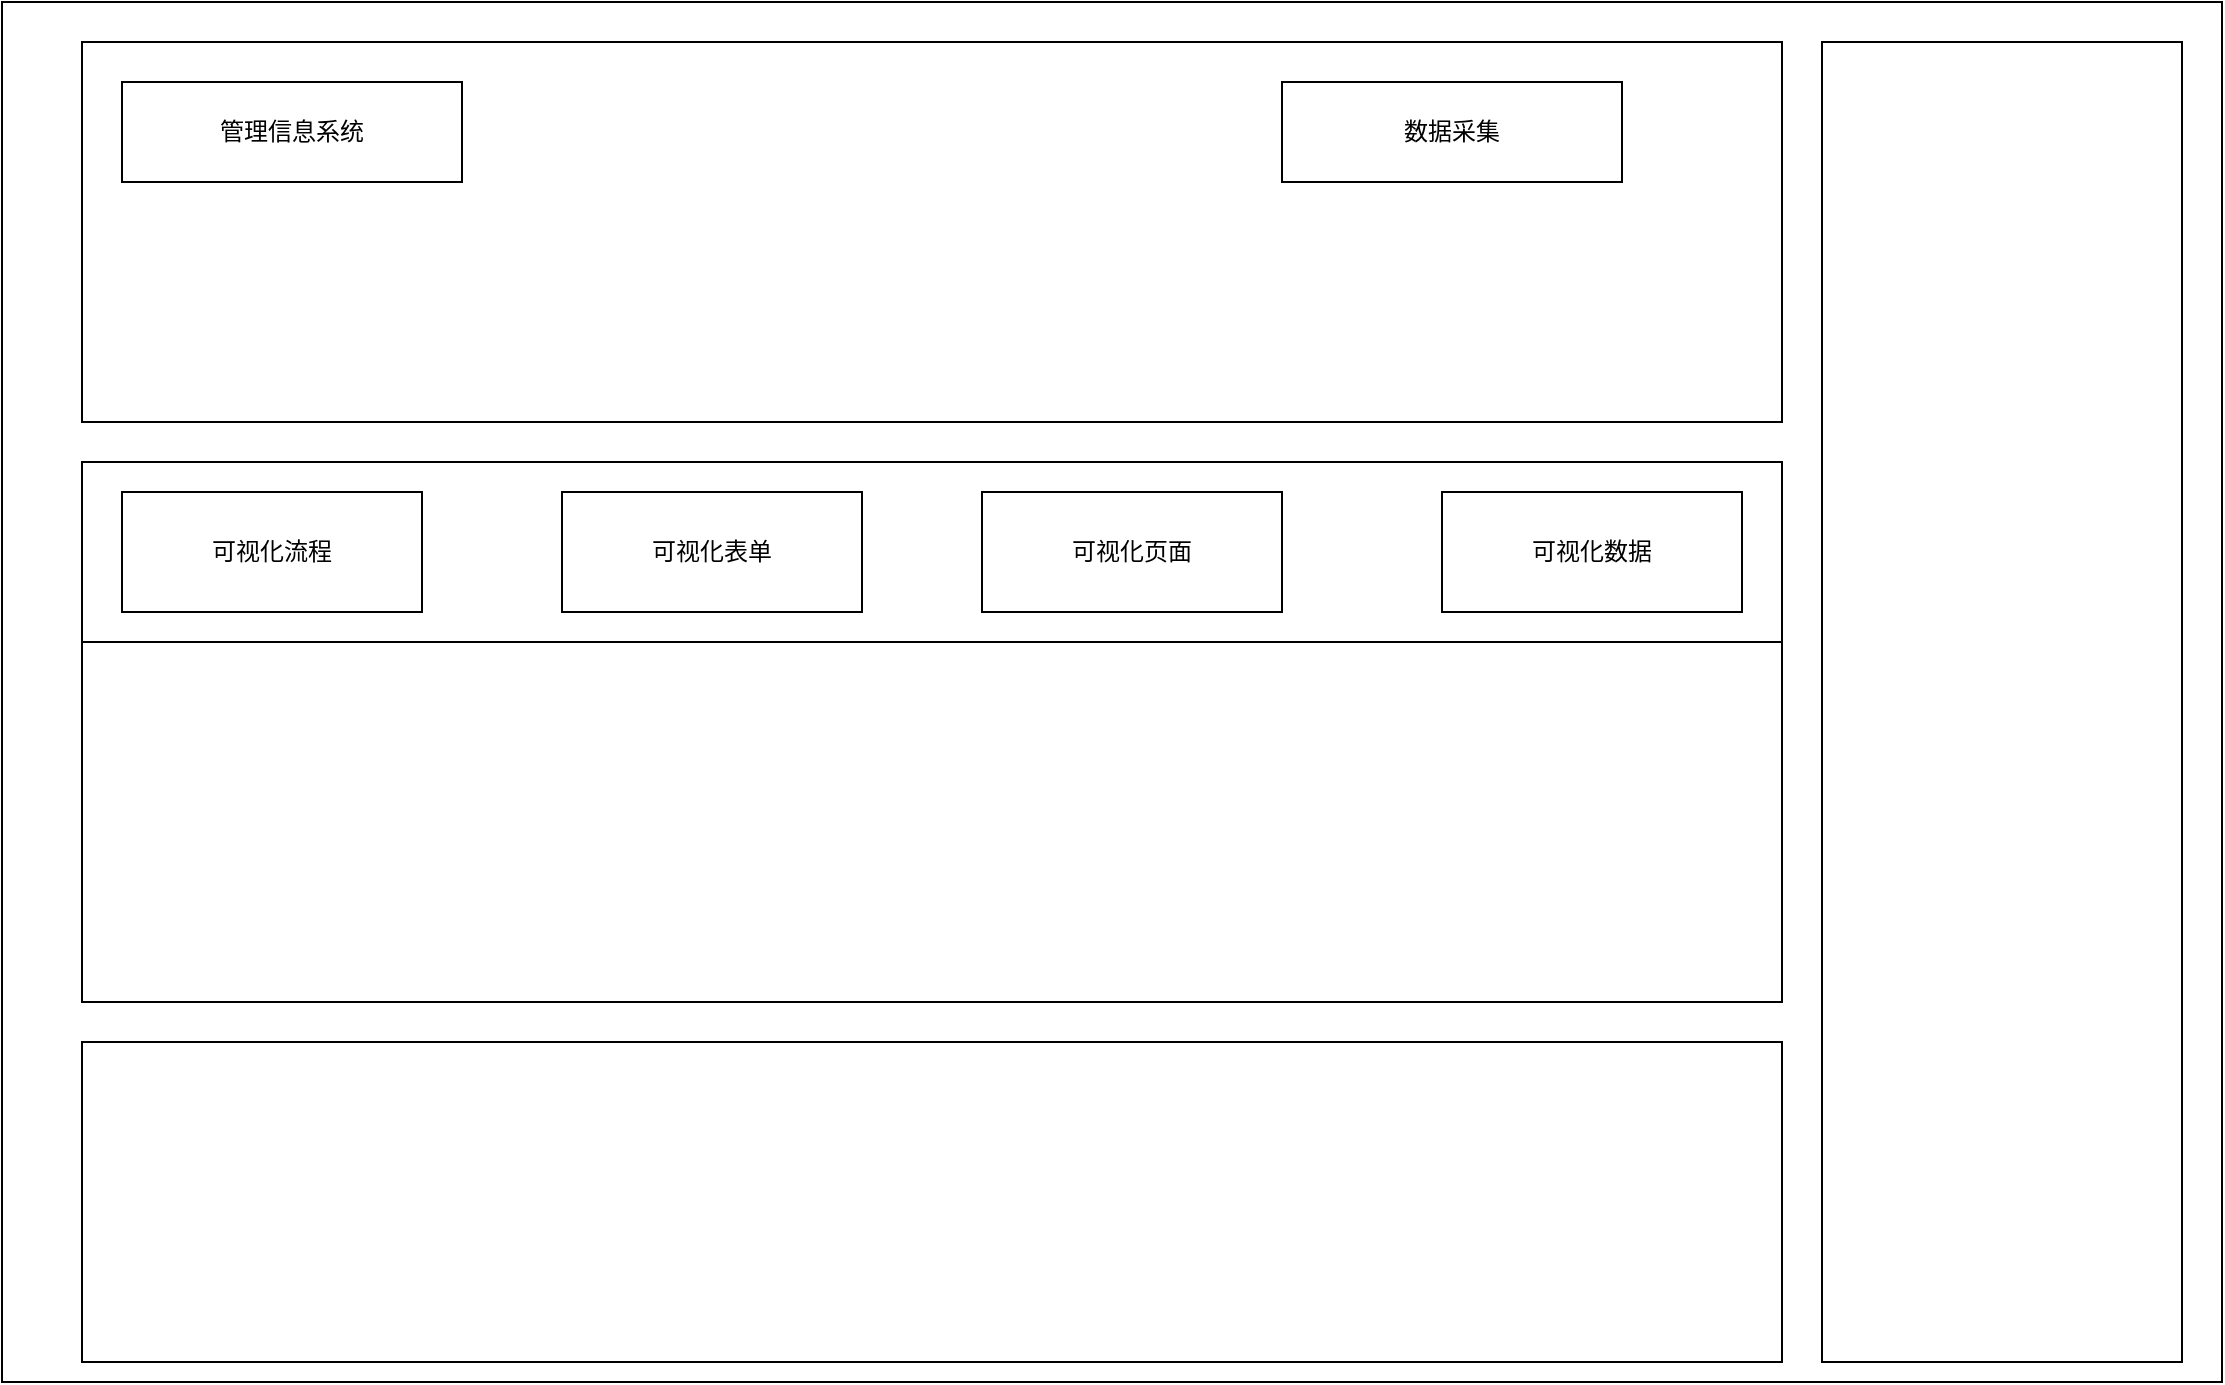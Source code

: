 <mxfile version="24.2.9" type="github">
  <diagram name="第 1 页" id="HGLDyv8BH4dk013UrVIh">
    <mxGraphModel dx="2620" dy="923" grid="1" gridSize="10" guides="1" tooltips="1" connect="1" arrows="1" fold="1" page="1" pageScale="1" pageWidth="827" pageHeight="1169" math="0" shadow="0">
      <root>
        <mxCell id="0" />
        <mxCell id="1" parent="0" />
        <mxCell id="jLknQ4JefzLzpSv0ryhA-1" value="" style="rounded=0;whiteSpace=wrap;html=1;" vertex="1" parent="1">
          <mxGeometry x="-90" y="70" width="1110" height="690" as="geometry" />
        </mxCell>
        <mxCell id="jLknQ4JefzLzpSv0ryhA-2" value="" style="rounded=0;whiteSpace=wrap;html=1;" vertex="1" parent="1">
          <mxGeometry x="-50" y="90" width="850" height="190" as="geometry" />
        </mxCell>
        <mxCell id="jLknQ4JefzLzpSv0ryhA-4" value="" style="rounded=0;whiteSpace=wrap;html=1;" vertex="1" parent="1">
          <mxGeometry x="-50" y="300" width="850" height="270" as="geometry" />
        </mxCell>
        <mxCell id="jLknQ4JefzLzpSv0ryhA-5" value="" style="rounded=0;whiteSpace=wrap;html=1;" vertex="1" parent="1">
          <mxGeometry x="-50" y="590" width="850" height="160" as="geometry" />
        </mxCell>
        <mxCell id="jLknQ4JefzLzpSv0ryhA-6" value="" style="rounded=0;whiteSpace=wrap;html=1;" vertex="1" parent="1">
          <mxGeometry x="820" y="90" width="180" height="660" as="geometry" />
        </mxCell>
        <mxCell id="jLknQ4JefzLzpSv0ryhA-11" value="" style="rounded=0;whiteSpace=wrap;html=1;" vertex="1" parent="1">
          <mxGeometry x="-50" y="300" width="850" height="90" as="geometry" />
        </mxCell>
        <mxCell id="jLknQ4JefzLzpSv0ryhA-12" value="可视化流程" style="rounded=0;whiteSpace=wrap;html=1;" vertex="1" parent="1">
          <mxGeometry x="-30" y="315" width="150" height="60" as="geometry" />
        </mxCell>
        <mxCell id="jLknQ4JefzLzpSv0ryhA-13" value="可视化表单" style="rounded=0;whiteSpace=wrap;html=1;" vertex="1" parent="1">
          <mxGeometry x="190" y="315" width="150" height="60" as="geometry" />
        </mxCell>
        <mxCell id="jLknQ4JefzLzpSv0ryhA-14" value="可视化页面" style="rounded=0;whiteSpace=wrap;html=1;" vertex="1" parent="1">
          <mxGeometry x="400" y="315" width="150" height="60" as="geometry" />
        </mxCell>
        <mxCell id="jLknQ4JefzLzpSv0ryhA-15" value="可视化数据" style="rounded=0;whiteSpace=wrap;html=1;" vertex="1" parent="1">
          <mxGeometry x="630" y="315" width="150" height="60" as="geometry" />
        </mxCell>
        <mxCell id="jLknQ4JefzLzpSv0ryhA-21" value="管理信息系统" style="rounded=0;whiteSpace=wrap;html=1;" vertex="1" parent="1">
          <mxGeometry x="-30" y="110" width="170" height="50" as="geometry" />
        </mxCell>
        <mxCell id="jLknQ4JefzLzpSv0ryhA-22" value="数据采集" style="rounded=0;whiteSpace=wrap;html=1;" vertex="1" parent="1">
          <mxGeometry x="550" y="110" width="170" height="50" as="geometry" />
        </mxCell>
      </root>
    </mxGraphModel>
  </diagram>
</mxfile>
